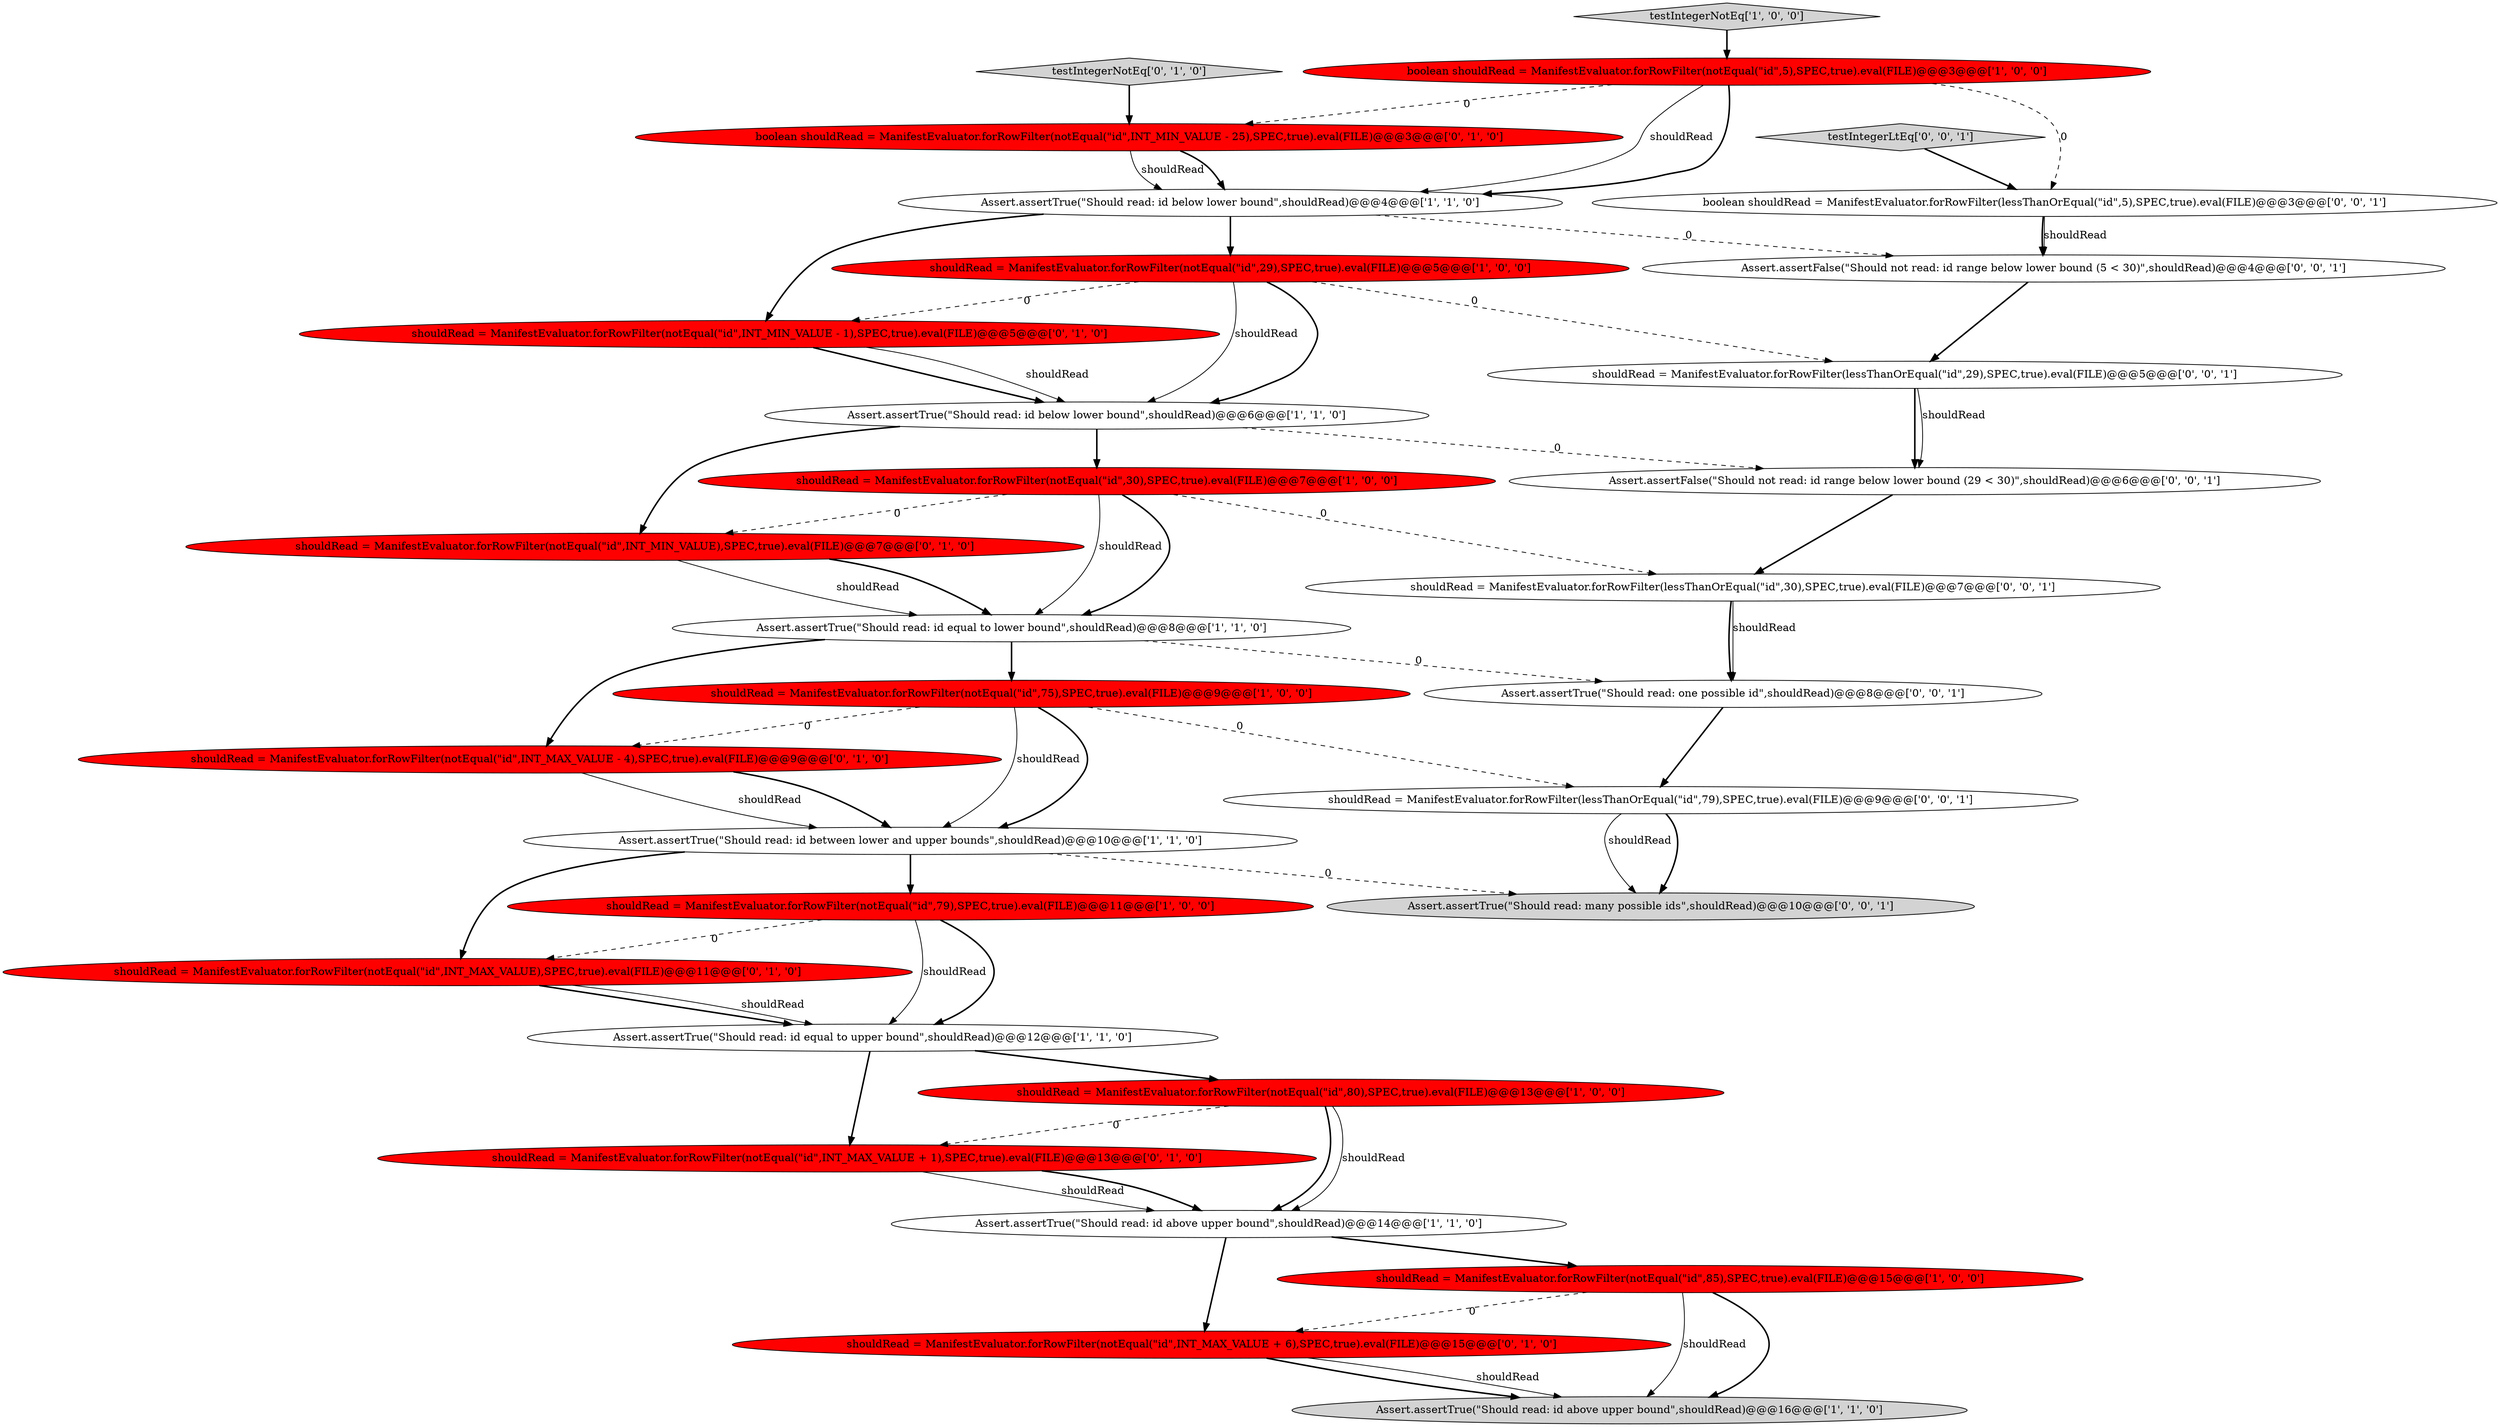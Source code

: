 digraph {
18 [style = filled, label = "testIntegerNotEq['0', '1', '0']", fillcolor = lightgray, shape = diamond image = "AAA0AAABBB2BBB"];
31 [style = filled, label = "Assert.assertFalse(\"Should not read: id range below lower bound (29 < 30)\",shouldRead)@@@6@@@['0', '0', '1']", fillcolor = white, shape = ellipse image = "AAA0AAABBB3BBB"];
13 [style = filled, label = "Assert.assertTrue(\"Should read: id below lower bound\",shouldRead)@@@6@@@['1', '1', '0']", fillcolor = white, shape = ellipse image = "AAA0AAABBB1BBB"];
4 [style = filled, label = "testIntegerNotEq['1', '0', '0']", fillcolor = lightgray, shape = diamond image = "AAA0AAABBB1BBB"];
30 [style = filled, label = "boolean shouldRead = ManifestEvaluator.forRowFilter(lessThanOrEqual(\"id\",5),SPEC,true).eval(FILE)@@@3@@@['0', '0', '1']", fillcolor = white, shape = ellipse image = "AAA0AAABBB3BBB"];
0 [style = filled, label = "shouldRead = ManifestEvaluator.forRowFilter(notEqual(\"id\",80),SPEC,true).eval(FILE)@@@13@@@['1', '0', '0']", fillcolor = red, shape = ellipse image = "AAA1AAABBB1BBB"];
24 [style = filled, label = "Assert.assertTrue(\"Should read: one possible id\",shouldRead)@@@8@@@['0', '0', '1']", fillcolor = white, shape = ellipse image = "AAA0AAABBB3BBB"];
23 [style = filled, label = "shouldRead = ManifestEvaluator.forRowFilter(lessThanOrEqual(\"id\",29),SPEC,true).eval(FILE)@@@5@@@['0', '0', '1']", fillcolor = white, shape = ellipse image = "AAA0AAABBB3BBB"];
2 [style = filled, label = "shouldRead = ManifestEvaluator.forRowFilter(notEqual(\"id\",75),SPEC,true).eval(FILE)@@@9@@@['1', '0', '0']", fillcolor = red, shape = ellipse image = "AAA1AAABBB1BBB"];
14 [style = filled, label = "Assert.assertTrue(\"Should read: id above upper bound\",shouldRead)@@@14@@@['1', '1', '0']", fillcolor = white, shape = ellipse image = "AAA0AAABBB1BBB"];
6 [style = filled, label = "shouldRead = ManifestEvaluator.forRowFilter(notEqual(\"id\",30),SPEC,true).eval(FILE)@@@7@@@['1', '0', '0']", fillcolor = red, shape = ellipse image = "AAA1AAABBB1BBB"];
17 [style = filled, label = "shouldRead = ManifestEvaluator.forRowFilter(notEqual(\"id\",INT_MIN_VALUE),SPEC,true).eval(FILE)@@@7@@@['0', '1', '0']", fillcolor = red, shape = ellipse image = "AAA1AAABBB2BBB"];
26 [style = filled, label = "testIntegerLtEq['0', '0', '1']", fillcolor = lightgray, shape = diamond image = "AAA0AAABBB3BBB"];
20 [style = filled, label = "shouldRead = ManifestEvaluator.forRowFilter(notEqual(\"id\",INT_MAX_VALUE + 6),SPEC,true).eval(FILE)@@@15@@@['0', '1', '0']", fillcolor = red, shape = ellipse image = "AAA1AAABBB2BBB"];
16 [style = filled, label = "shouldRead = ManifestEvaluator.forRowFilter(notEqual(\"id\",INT_MIN_VALUE - 1),SPEC,true).eval(FILE)@@@5@@@['0', '1', '0']", fillcolor = red, shape = ellipse image = "AAA1AAABBB2BBB"];
11 [style = filled, label = "shouldRead = ManifestEvaluator.forRowFilter(notEqual(\"id\",79),SPEC,true).eval(FILE)@@@11@@@['1', '0', '0']", fillcolor = red, shape = ellipse image = "AAA1AAABBB1BBB"];
21 [style = filled, label = "shouldRead = ManifestEvaluator.forRowFilter(notEqual(\"id\",INT_MAX_VALUE),SPEC,true).eval(FILE)@@@11@@@['0', '1', '0']", fillcolor = red, shape = ellipse image = "AAA1AAABBB2BBB"];
28 [style = filled, label = "shouldRead = ManifestEvaluator.forRowFilter(lessThanOrEqual(\"id\",79),SPEC,true).eval(FILE)@@@9@@@['0', '0', '1']", fillcolor = white, shape = ellipse image = "AAA0AAABBB3BBB"];
3 [style = filled, label = "boolean shouldRead = ManifestEvaluator.forRowFilter(notEqual(\"id\",5),SPEC,true).eval(FILE)@@@3@@@['1', '0', '0']", fillcolor = red, shape = ellipse image = "AAA1AAABBB1BBB"];
15 [style = filled, label = "boolean shouldRead = ManifestEvaluator.forRowFilter(notEqual(\"id\",INT_MIN_VALUE - 25),SPEC,true).eval(FILE)@@@3@@@['0', '1', '0']", fillcolor = red, shape = ellipse image = "AAA1AAABBB2BBB"];
25 [style = filled, label = "shouldRead = ManifestEvaluator.forRowFilter(lessThanOrEqual(\"id\",30),SPEC,true).eval(FILE)@@@7@@@['0', '0', '1']", fillcolor = white, shape = ellipse image = "AAA0AAABBB3BBB"];
9 [style = filled, label = "shouldRead = ManifestEvaluator.forRowFilter(notEqual(\"id\",85),SPEC,true).eval(FILE)@@@15@@@['1', '0', '0']", fillcolor = red, shape = ellipse image = "AAA1AAABBB1BBB"];
27 [style = filled, label = "Assert.assertFalse(\"Should not read: id range below lower bound (5 < 30)\",shouldRead)@@@4@@@['0', '0', '1']", fillcolor = white, shape = ellipse image = "AAA0AAABBB3BBB"];
7 [style = filled, label = "Assert.assertTrue(\"Should read: id between lower and upper bounds\",shouldRead)@@@10@@@['1', '1', '0']", fillcolor = white, shape = ellipse image = "AAA0AAABBB1BBB"];
19 [style = filled, label = "shouldRead = ManifestEvaluator.forRowFilter(notEqual(\"id\",INT_MAX_VALUE - 4),SPEC,true).eval(FILE)@@@9@@@['0', '1', '0']", fillcolor = red, shape = ellipse image = "AAA1AAABBB2BBB"];
22 [style = filled, label = "shouldRead = ManifestEvaluator.forRowFilter(notEqual(\"id\",INT_MAX_VALUE + 1),SPEC,true).eval(FILE)@@@13@@@['0', '1', '0']", fillcolor = red, shape = ellipse image = "AAA1AAABBB2BBB"];
5 [style = filled, label = "Assert.assertTrue(\"Should read: id above upper bound\",shouldRead)@@@16@@@['1', '1', '0']", fillcolor = lightgray, shape = ellipse image = "AAA0AAABBB1BBB"];
10 [style = filled, label = "Assert.assertTrue(\"Should read: id equal to lower bound\",shouldRead)@@@8@@@['1', '1', '0']", fillcolor = white, shape = ellipse image = "AAA0AAABBB1BBB"];
1 [style = filled, label = "Assert.assertTrue(\"Should read: id below lower bound\",shouldRead)@@@4@@@['1', '1', '0']", fillcolor = white, shape = ellipse image = "AAA0AAABBB1BBB"];
8 [style = filled, label = "Assert.assertTrue(\"Should read: id equal to upper bound\",shouldRead)@@@12@@@['1', '1', '0']", fillcolor = white, shape = ellipse image = "AAA0AAABBB1BBB"];
12 [style = filled, label = "shouldRead = ManifestEvaluator.forRowFilter(notEqual(\"id\",29),SPEC,true).eval(FILE)@@@5@@@['1', '0', '0']", fillcolor = red, shape = ellipse image = "AAA1AAABBB1BBB"];
29 [style = filled, label = "Assert.assertTrue(\"Should read: many possible ids\",shouldRead)@@@10@@@['0', '0', '1']", fillcolor = lightgray, shape = ellipse image = "AAA0AAABBB3BBB"];
25->24 [style = solid, label="shouldRead"];
23->31 [style = bold, label=""];
17->10 [style = solid, label="shouldRead"];
17->10 [style = bold, label=""];
4->3 [style = bold, label=""];
24->28 [style = bold, label=""];
23->31 [style = solid, label="shouldRead"];
16->13 [style = bold, label=""];
28->29 [style = bold, label=""];
7->11 [style = bold, label=""];
31->25 [style = bold, label=""];
2->19 [style = dashed, label="0"];
3->30 [style = dashed, label="0"];
12->23 [style = dashed, label="0"];
3->1 [style = bold, label=""];
12->16 [style = dashed, label="0"];
20->5 [style = solid, label="shouldRead"];
1->27 [style = dashed, label="0"];
10->19 [style = bold, label=""];
30->27 [style = bold, label=""];
18->15 [style = bold, label=""];
21->8 [style = bold, label=""];
22->14 [style = solid, label="shouldRead"];
21->8 [style = solid, label="shouldRead"];
6->17 [style = dashed, label="0"];
19->7 [style = solid, label="shouldRead"];
0->22 [style = dashed, label="0"];
8->22 [style = bold, label=""];
20->5 [style = bold, label=""];
26->30 [style = bold, label=""];
11->8 [style = solid, label="shouldRead"];
8->0 [style = bold, label=""];
12->13 [style = bold, label=""];
30->27 [style = solid, label="shouldRead"];
13->17 [style = bold, label=""];
25->24 [style = bold, label=""];
0->14 [style = bold, label=""];
28->29 [style = solid, label="shouldRead"];
13->31 [style = dashed, label="0"];
6->25 [style = dashed, label="0"];
6->10 [style = solid, label="shouldRead"];
1->16 [style = bold, label=""];
9->20 [style = dashed, label="0"];
6->10 [style = bold, label=""];
2->28 [style = dashed, label="0"];
1->12 [style = bold, label=""];
12->13 [style = solid, label="shouldRead"];
9->5 [style = bold, label=""];
7->21 [style = bold, label=""];
3->15 [style = dashed, label="0"];
11->8 [style = bold, label=""];
2->7 [style = solid, label="shouldRead"];
9->5 [style = solid, label="shouldRead"];
10->2 [style = bold, label=""];
14->9 [style = bold, label=""];
3->1 [style = solid, label="shouldRead"];
27->23 [style = bold, label=""];
7->29 [style = dashed, label="0"];
2->7 [style = bold, label=""];
13->6 [style = bold, label=""];
22->14 [style = bold, label=""];
0->14 [style = solid, label="shouldRead"];
16->13 [style = solid, label="shouldRead"];
19->7 [style = bold, label=""];
10->24 [style = dashed, label="0"];
15->1 [style = solid, label="shouldRead"];
14->20 [style = bold, label=""];
15->1 [style = bold, label=""];
11->21 [style = dashed, label="0"];
}
